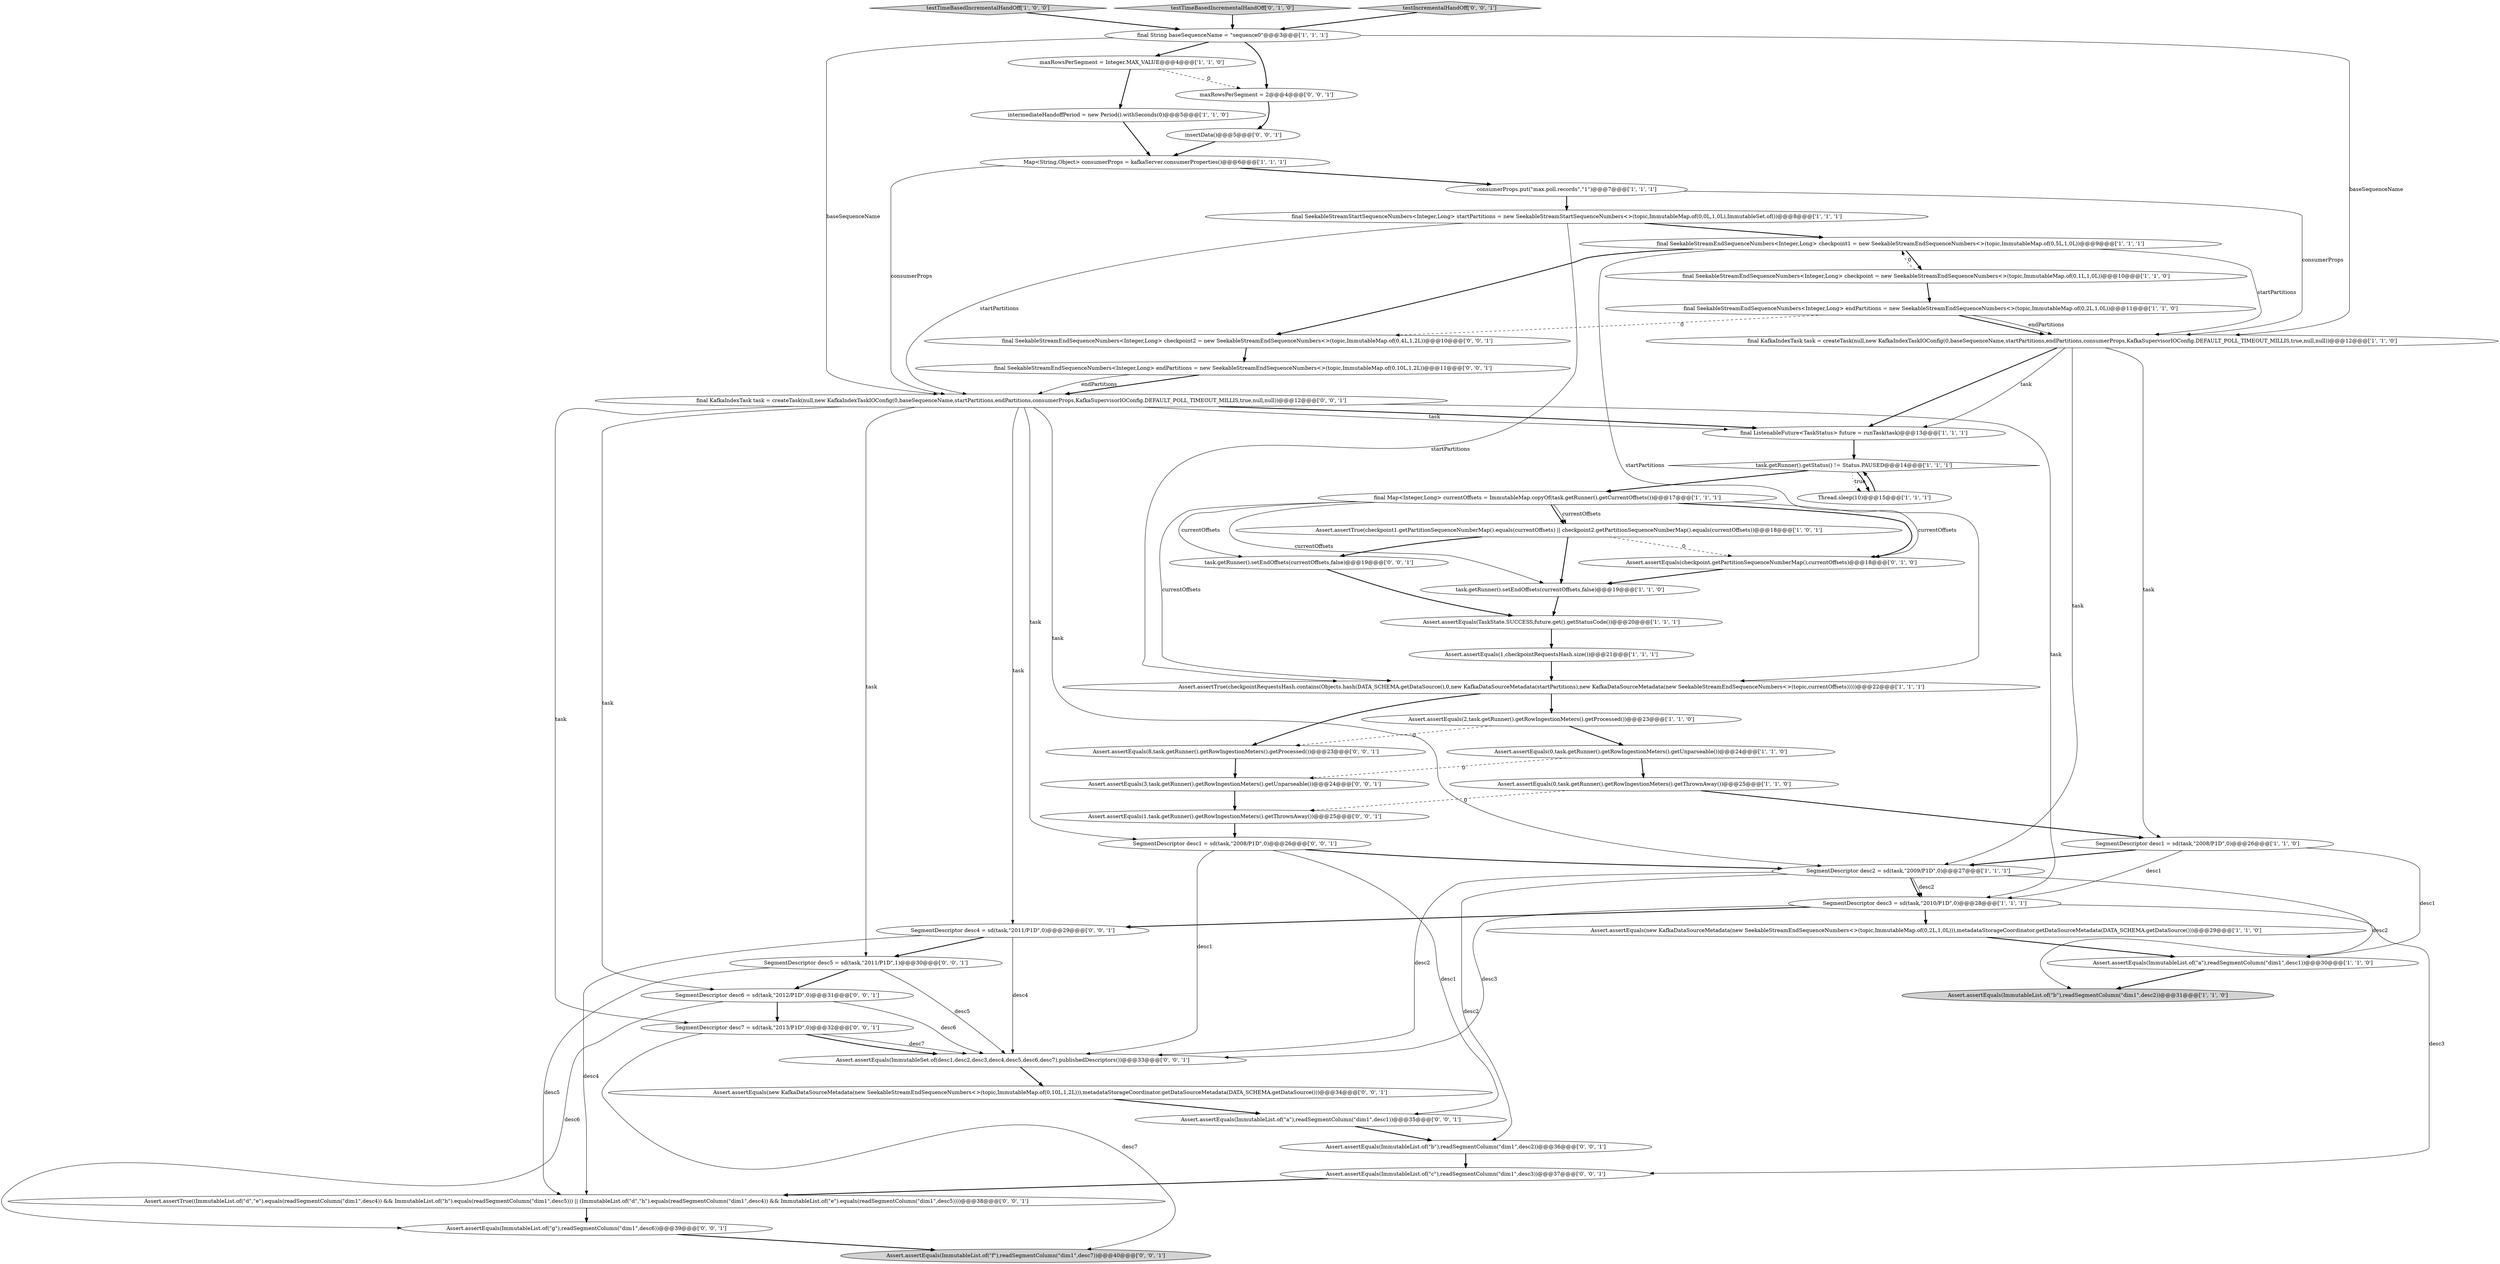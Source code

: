 digraph {
31 [style = filled, label = "Assert.assertEquals(3,task.getRunner().getRowIngestionMeters().getUnparseable())@@@24@@@['0', '0', '1']", fillcolor = white, shape = ellipse image = "AAA0AAABBB3BBB"];
1 [style = filled, label = "final SeekableStreamEndSequenceNumbers<Integer,Long> endPartitions = new SeekableStreamEndSequenceNumbers<>(topic,ImmutableMap.of(0,2L,1,0L))@@@11@@@['1', '1', '0']", fillcolor = white, shape = ellipse image = "AAA0AAABBB1BBB"];
7 [style = filled, label = "final String baseSequenceName = \"sequence0\"@@@3@@@['1', '1', '1']", fillcolor = white, shape = ellipse image = "AAA0AAABBB1BBB"];
17 [style = filled, label = "task.getRunner().setEndOffsets(currentOffsets,false)@@@19@@@['1', '1', '0']", fillcolor = white, shape = ellipse image = "AAA0AAABBB1BBB"];
25 [style = filled, label = "Assert.assertEquals(0,task.getRunner().getRowIngestionMeters().getUnparseable())@@@24@@@['1', '1', '0']", fillcolor = white, shape = ellipse image = "AAA0AAABBB1BBB"];
3 [style = filled, label = "SegmentDescriptor desc2 = sd(task,\"2009/P1D\",0)@@@27@@@['1', '1', '1']", fillcolor = white, shape = ellipse image = "AAA0AAABBB1BBB"];
12 [style = filled, label = "final KafkaIndexTask task = createTask(null,new KafkaIndexTaskIOConfig(0,baseSequenceName,startPartitions,endPartitions,consumerProps,KafkaSupervisorIOConfig.DEFAULT_POLL_TIMEOUT_MILLIS,true,null,null))@@@12@@@['1', '1', '0']", fillcolor = white, shape = ellipse image = "AAA0AAABBB1BBB"];
10 [style = filled, label = "Thread.sleep(10)@@@15@@@['1', '1', '1']", fillcolor = white, shape = ellipse image = "AAA0AAABBB1BBB"];
13 [style = filled, label = "final ListenableFuture<TaskStatus> future = runTask(task)@@@13@@@['1', '1', '1']", fillcolor = white, shape = ellipse image = "AAA0AAABBB1BBB"];
29 [style = filled, label = "Assert.assertEquals(checkpoint.getPartitionSequenceNumberMap(),currentOffsets)@@@18@@@['0', '1', '0']", fillcolor = white, shape = ellipse image = "AAA1AAABBB2BBB"];
32 [style = filled, label = "Assert.assertEquals(ImmutableList.of(\"c\"),readSegmentColumn(\"dim1\",desc3))@@@37@@@['0', '0', '1']", fillcolor = white, shape = ellipse image = "AAA0AAABBB3BBB"];
48 [style = filled, label = "Assert.assertTrue((ImmutableList.of(\"d\",\"e\").equals(readSegmentColumn(\"dim1\",desc4)) && ImmutableList.of(\"h\").equals(readSegmentColumn(\"dim1\",desc5))) || (ImmutableList.of(\"d\",\"h\").equals(readSegmentColumn(\"dim1\",desc4)) && ImmutableList.of(\"e\").equals(readSegmentColumn(\"dim1\",desc5))))@@@38@@@['0', '0', '1']", fillcolor = white, shape = ellipse image = "AAA0AAABBB3BBB"];
46 [style = filled, label = "SegmentDescriptor desc1 = sd(task,\"2008/P1D\",0)@@@26@@@['0', '0', '1']", fillcolor = white, shape = ellipse image = "AAA0AAABBB3BBB"];
14 [style = filled, label = "Assert.assertEquals(ImmutableList.of(\"a\"),readSegmentColumn(\"dim1\",desc1))@@@30@@@['1', '1', '0']", fillcolor = white, shape = ellipse image = "AAA0AAABBB1BBB"];
24 [style = filled, label = "Map<String,Object> consumerProps = kafkaServer.consumerProperties()@@@6@@@['1', '1', '1']", fillcolor = white, shape = ellipse image = "AAA0AAABBB1BBB"];
38 [style = filled, label = "Assert.assertEquals(ImmutableSet.of(desc1,desc2,desc3,desc4,desc5,desc6,desc7),publishedDescriptors())@@@33@@@['0', '0', '1']", fillcolor = white, shape = ellipse image = "AAA0AAABBB3BBB"];
33 [style = filled, label = "SegmentDescriptor desc5 = sd(task,\"2011/P1D\",1)@@@30@@@['0', '0', '1']", fillcolor = white, shape = ellipse image = "AAA0AAABBB3BBB"];
28 [style = filled, label = "testTimeBasedIncrementalHandOff['1', '0', '0']", fillcolor = lightgray, shape = diamond image = "AAA0AAABBB1BBB"];
11 [style = filled, label = "Assert.assertEquals(0,task.getRunner().getRowIngestionMeters().getThrownAway())@@@25@@@['1', '1', '0']", fillcolor = white, shape = ellipse image = "AAA0AAABBB1BBB"];
20 [style = filled, label = "final SeekableStreamEndSequenceNumbers<Integer,Long> checkpoint = new SeekableStreamEndSequenceNumbers<>(topic,ImmutableMap.of(0,1L,1,0L))@@@10@@@['1', '1', '0']", fillcolor = white, shape = ellipse image = "AAA0AAABBB1BBB"];
47 [style = filled, label = "Assert.assertEquals(ImmutableList.of(\"f\"),readSegmentColumn(\"dim1\",desc7))@@@40@@@['0', '0', '1']", fillcolor = lightgray, shape = ellipse image = "AAA0AAABBB3BBB"];
0 [style = filled, label = "final Map<Integer,Long> currentOffsets = ImmutableMap.copyOf(task.getRunner().getCurrentOffsets())@@@17@@@['1', '1', '1']", fillcolor = white, shape = ellipse image = "AAA0AAABBB1BBB"];
8 [style = filled, label = "Assert.assertEquals(1,checkpointRequestsHash.size())@@@21@@@['1', '1', '1']", fillcolor = white, shape = ellipse image = "AAA0AAABBB1BBB"];
21 [style = filled, label = "task.getRunner().getStatus() != Status.PAUSED@@@14@@@['1', '1', '1']", fillcolor = white, shape = diamond image = "AAA0AAABBB1BBB"];
6 [style = filled, label = "Assert.assertTrue(checkpointRequestsHash.contains(Objects.hash(DATA_SCHEMA.getDataSource(),0,new KafkaDataSourceMetadata(startPartitions),new KafkaDataSourceMetadata(new SeekableStreamEndSequenceNumbers<>(topic,currentOffsets)))))@@@22@@@['1', '1', '1']", fillcolor = white, shape = ellipse image = "AAA0AAABBB1BBB"];
41 [style = filled, label = "final SeekableStreamEndSequenceNumbers<Integer,Long> checkpoint2 = new SeekableStreamEndSequenceNumbers<>(topic,ImmutableMap.of(0,4L,1,2L))@@@10@@@['0', '0', '1']", fillcolor = white, shape = ellipse image = "AAA0AAABBB3BBB"];
2 [style = filled, label = "intermediateHandoffPeriod = new Period().withSeconds(0)@@@5@@@['1', '1', '0']", fillcolor = white, shape = ellipse image = "AAA0AAABBB1BBB"];
39 [style = filled, label = "insertData()@@@5@@@['0', '0', '1']", fillcolor = white, shape = ellipse image = "AAA0AAABBB3BBB"];
23 [style = filled, label = "Assert.assertEquals(ImmutableList.of(\"b\"),readSegmentColumn(\"dim1\",desc2))@@@31@@@['1', '1', '0']", fillcolor = lightgray, shape = ellipse image = "AAA0AAABBB1BBB"];
36 [style = filled, label = "final SeekableStreamEndSequenceNumbers<Integer,Long> endPartitions = new SeekableStreamEndSequenceNumbers<>(topic,ImmutableMap.of(0,10L,1,2L))@@@11@@@['0', '0', '1']", fillcolor = white, shape = ellipse image = "AAA0AAABBB3BBB"];
26 [style = filled, label = "SegmentDescriptor desc3 = sd(task,\"2010/P1D\",0)@@@28@@@['1', '1', '1']", fillcolor = white, shape = ellipse image = "AAA0AAABBB1BBB"];
44 [style = filled, label = "task.getRunner().setEndOffsets(currentOffsets,false)@@@19@@@['0', '0', '1']", fillcolor = white, shape = ellipse image = "AAA0AAABBB3BBB"];
30 [style = filled, label = "testTimeBasedIncrementalHandOff['0', '1', '0']", fillcolor = lightgray, shape = diamond image = "AAA0AAABBB2BBB"];
4 [style = filled, label = "consumerProps.put(\"max.poll.records\",\"1\")@@@7@@@['1', '1', '1']", fillcolor = white, shape = ellipse image = "AAA0AAABBB1BBB"];
43 [style = filled, label = "Assert.assertEquals(new KafkaDataSourceMetadata(new SeekableStreamEndSequenceNumbers<>(topic,ImmutableMap.of(0,10L,1,2L))),metadataStorageCoordinator.getDataSourceMetadata(DATA_SCHEMA.getDataSource()))@@@34@@@['0', '0', '1']", fillcolor = white, shape = ellipse image = "AAA0AAABBB3BBB"];
37 [style = filled, label = "Assert.assertEquals(8,task.getRunner().getRowIngestionMeters().getProcessed())@@@23@@@['0', '0', '1']", fillcolor = white, shape = ellipse image = "AAA0AAABBB3BBB"];
19 [style = filled, label = "maxRowsPerSegment = Integer.MAX_VALUE@@@4@@@['1', '1', '0']", fillcolor = white, shape = ellipse image = "AAA0AAABBB1BBB"];
52 [style = filled, label = "SegmentDescriptor desc4 = sd(task,\"2011/P1D\",0)@@@29@@@['0', '0', '1']", fillcolor = white, shape = ellipse image = "AAA0AAABBB3BBB"];
22 [style = filled, label = "Assert.assertEquals(2,task.getRunner().getRowIngestionMeters().getProcessed())@@@23@@@['1', '1', '0']", fillcolor = white, shape = ellipse image = "AAA0AAABBB1BBB"];
5 [style = filled, label = "final SeekableStreamEndSequenceNumbers<Integer,Long> checkpoint1 = new SeekableStreamEndSequenceNumbers<>(topic,ImmutableMap.of(0,5L,1,0L))@@@9@@@['1', '1', '1']", fillcolor = white, shape = ellipse image = "AAA0AAABBB1BBB"];
49 [style = filled, label = "Assert.assertEquals(1,task.getRunner().getRowIngestionMeters().getThrownAway())@@@25@@@['0', '0', '1']", fillcolor = white, shape = ellipse image = "AAA0AAABBB3BBB"];
18 [style = filled, label = "final SeekableStreamStartSequenceNumbers<Integer,Long> startPartitions = new SeekableStreamStartSequenceNumbers<>(topic,ImmutableMap.of(0,0L,1,0L),ImmutableSet.of())@@@8@@@['1', '1', '1']", fillcolor = white, shape = ellipse image = "AAA0AAABBB1BBB"];
9 [style = filled, label = "Assert.assertEquals(TaskState.SUCCESS,future.get().getStatusCode())@@@20@@@['1', '1', '1']", fillcolor = white, shape = ellipse image = "AAA0AAABBB1BBB"];
35 [style = filled, label = "maxRowsPerSegment = 2@@@4@@@['0', '0', '1']", fillcolor = white, shape = ellipse image = "AAA0AAABBB3BBB"];
16 [style = filled, label = "Assert.assertEquals(new KafkaDataSourceMetadata(new SeekableStreamEndSequenceNumbers<>(topic,ImmutableMap.of(0,2L,1,0L))),metadataStorageCoordinator.getDataSourceMetadata(DATA_SCHEMA.getDataSource()))@@@29@@@['1', '1', '0']", fillcolor = white, shape = ellipse image = "AAA0AAABBB1BBB"];
45 [style = filled, label = "SegmentDescriptor desc7 = sd(task,\"2013/P1D\",0)@@@32@@@['0', '0', '1']", fillcolor = white, shape = ellipse image = "AAA0AAABBB3BBB"];
51 [style = filled, label = "Assert.assertEquals(ImmutableList.of(\"g\"),readSegmentColumn(\"dim1\",desc6))@@@39@@@['0', '0', '1']", fillcolor = white, shape = ellipse image = "AAA0AAABBB3BBB"];
42 [style = filled, label = "final KafkaIndexTask task = createTask(null,new KafkaIndexTaskIOConfig(0,baseSequenceName,startPartitions,endPartitions,consumerProps,KafkaSupervisorIOConfig.DEFAULT_POLL_TIMEOUT_MILLIS,true,null,null))@@@12@@@['0', '0', '1']", fillcolor = white, shape = ellipse image = "AAA0AAABBB3BBB"];
34 [style = filled, label = "testIncrementalHandOff['0', '0', '1']", fillcolor = lightgray, shape = diamond image = "AAA0AAABBB3BBB"];
50 [style = filled, label = "Assert.assertEquals(ImmutableList.of(\"b\"),readSegmentColumn(\"dim1\",desc2))@@@36@@@['0', '0', '1']", fillcolor = white, shape = ellipse image = "AAA0AAABBB3BBB"];
53 [style = filled, label = "SegmentDescriptor desc6 = sd(task,\"2012/P1D\",0)@@@31@@@['0', '0', '1']", fillcolor = white, shape = ellipse image = "AAA0AAABBB3BBB"];
27 [style = filled, label = "Assert.assertTrue(checkpoint1.getPartitionSequenceNumberMap().equals(currentOffsets) || checkpoint2.getPartitionSequenceNumberMap().equals(currentOffsets))@@@18@@@['1', '0', '1']", fillcolor = white, shape = ellipse image = "AAA0AAABBB1BBB"];
15 [style = filled, label = "SegmentDescriptor desc1 = sd(task,\"2008/P1D\",0)@@@26@@@['1', '1', '0']", fillcolor = white, shape = ellipse image = "AAA0AAABBB1BBB"];
40 [style = filled, label = "Assert.assertEquals(ImmutableList.of(\"a\"),readSegmentColumn(\"dim1\",desc1))@@@35@@@['0', '0', '1']", fillcolor = white, shape = ellipse image = "AAA0AAABBB3BBB"];
11->49 [style = dashed, label="0"];
10->21 [style = bold, label=""];
36->42 [style = bold, label=""];
53->51 [style = solid, label="desc6"];
52->33 [style = bold, label=""];
19->35 [style = dashed, label="0"];
52->48 [style = solid, label="desc4"];
6->37 [style = bold, label=""];
27->29 [style = dashed, label="0"];
42->13 [style = solid, label="task"];
41->36 [style = bold, label=""];
6->22 [style = bold, label=""];
12->15 [style = solid, label="task"];
20->1 [style = bold, label=""];
7->42 [style = solid, label="baseSequenceName"];
0->27 [style = bold, label=""];
12->13 [style = solid, label="task"];
39->24 [style = bold, label=""];
26->52 [style = bold, label=""];
30->7 [style = bold, label=""];
29->17 [style = bold, label=""];
7->19 [style = bold, label=""];
7->12 [style = solid, label="baseSequenceName"];
15->26 [style = solid, label="desc1"];
4->12 [style = solid, label="consumerProps"];
40->50 [style = bold, label=""];
5->41 [style = bold, label=""];
50->32 [style = bold, label=""];
27->44 [style = bold, label=""];
37->31 [style = bold, label=""];
26->16 [style = bold, label=""];
1->12 [style = bold, label=""];
0->29 [style = bold, label=""];
0->44 [style = solid, label="currentOffsets"];
1->12 [style = solid, label="endPartitions"];
42->33 [style = solid, label="task"];
42->3 [style = solid, label="task"];
42->52 [style = solid, label="task"];
22->37 [style = dashed, label="0"];
26->38 [style = solid, label="desc3"];
12->13 [style = bold, label=""];
38->43 [style = bold, label=""];
18->42 [style = solid, label="startPartitions"];
42->26 [style = solid, label="task"];
1->41 [style = dashed, label="0"];
27->17 [style = bold, label=""];
22->25 [style = bold, label=""];
17->9 [style = bold, label=""];
15->3 [style = bold, label=""];
2->24 [style = bold, label=""];
14->23 [style = bold, label=""];
19->2 [style = bold, label=""];
7->35 [style = bold, label=""];
42->53 [style = solid, label="task"];
36->42 [style = solid, label="endPartitions"];
45->38 [style = bold, label=""];
33->38 [style = solid, label="desc5"];
52->38 [style = solid, label="desc4"];
34->7 [style = bold, label=""];
46->40 [style = solid, label="desc1"];
24->4 [style = bold, label=""];
11->15 [style = bold, label=""];
8->6 [style = bold, label=""];
42->13 [style = bold, label=""];
45->38 [style = solid, label="desc7"];
21->10 [style = dotted, label="true"];
21->10 [style = bold, label=""];
42->45 [style = solid, label="task"];
15->14 [style = solid, label="desc1"];
12->3 [style = solid, label="task"];
0->17 [style = solid, label="currentOffsets"];
53->45 [style = bold, label=""];
31->49 [style = bold, label=""];
43->40 [style = bold, label=""];
26->32 [style = solid, label="desc3"];
0->6 [style = solid, label="currentOffsets"];
33->48 [style = solid, label="desc5"];
21->0 [style = bold, label=""];
46->3 [style = bold, label=""];
24->42 [style = solid, label="consumerProps"];
4->18 [style = bold, label=""];
45->47 [style = solid, label="desc7"];
28->7 [style = bold, label=""];
51->47 [style = bold, label=""];
3->50 [style = solid, label="desc2"];
20->5 [style = dashed, label="0"];
3->26 [style = bold, label=""];
48->51 [style = bold, label=""];
44->9 [style = bold, label=""];
18->5 [style = bold, label=""];
0->29 [style = solid, label="currentOffsets"];
33->53 [style = bold, label=""];
5->6 [style = solid, label="startPartitions"];
0->27 [style = solid, label="currentOffsets"];
18->6 [style = solid, label="startPartitions"];
46->38 [style = solid, label="desc1"];
35->39 [style = bold, label=""];
25->11 [style = bold, label=""];
42->46 [style = solid, label="task"];
53->38 [style = solid, label="desc6"];
25->31 [style = dashed, label="0"];
16->14 [style = bold, label=""];
5->20 [style = bold, label=""];
32->48 [style = bold, label=""];
3->26 [style = solid, label="desc2"];
49->46 [style = bold, label=""];
9->8 [style = bold, label=""];
5->12 [style = solid, label="startPartitions"];
3->38 [style = solid, label="desc2"];
3->23 [style = solid, label="desc2"];
13->21 [style = bold, label=""];
}

